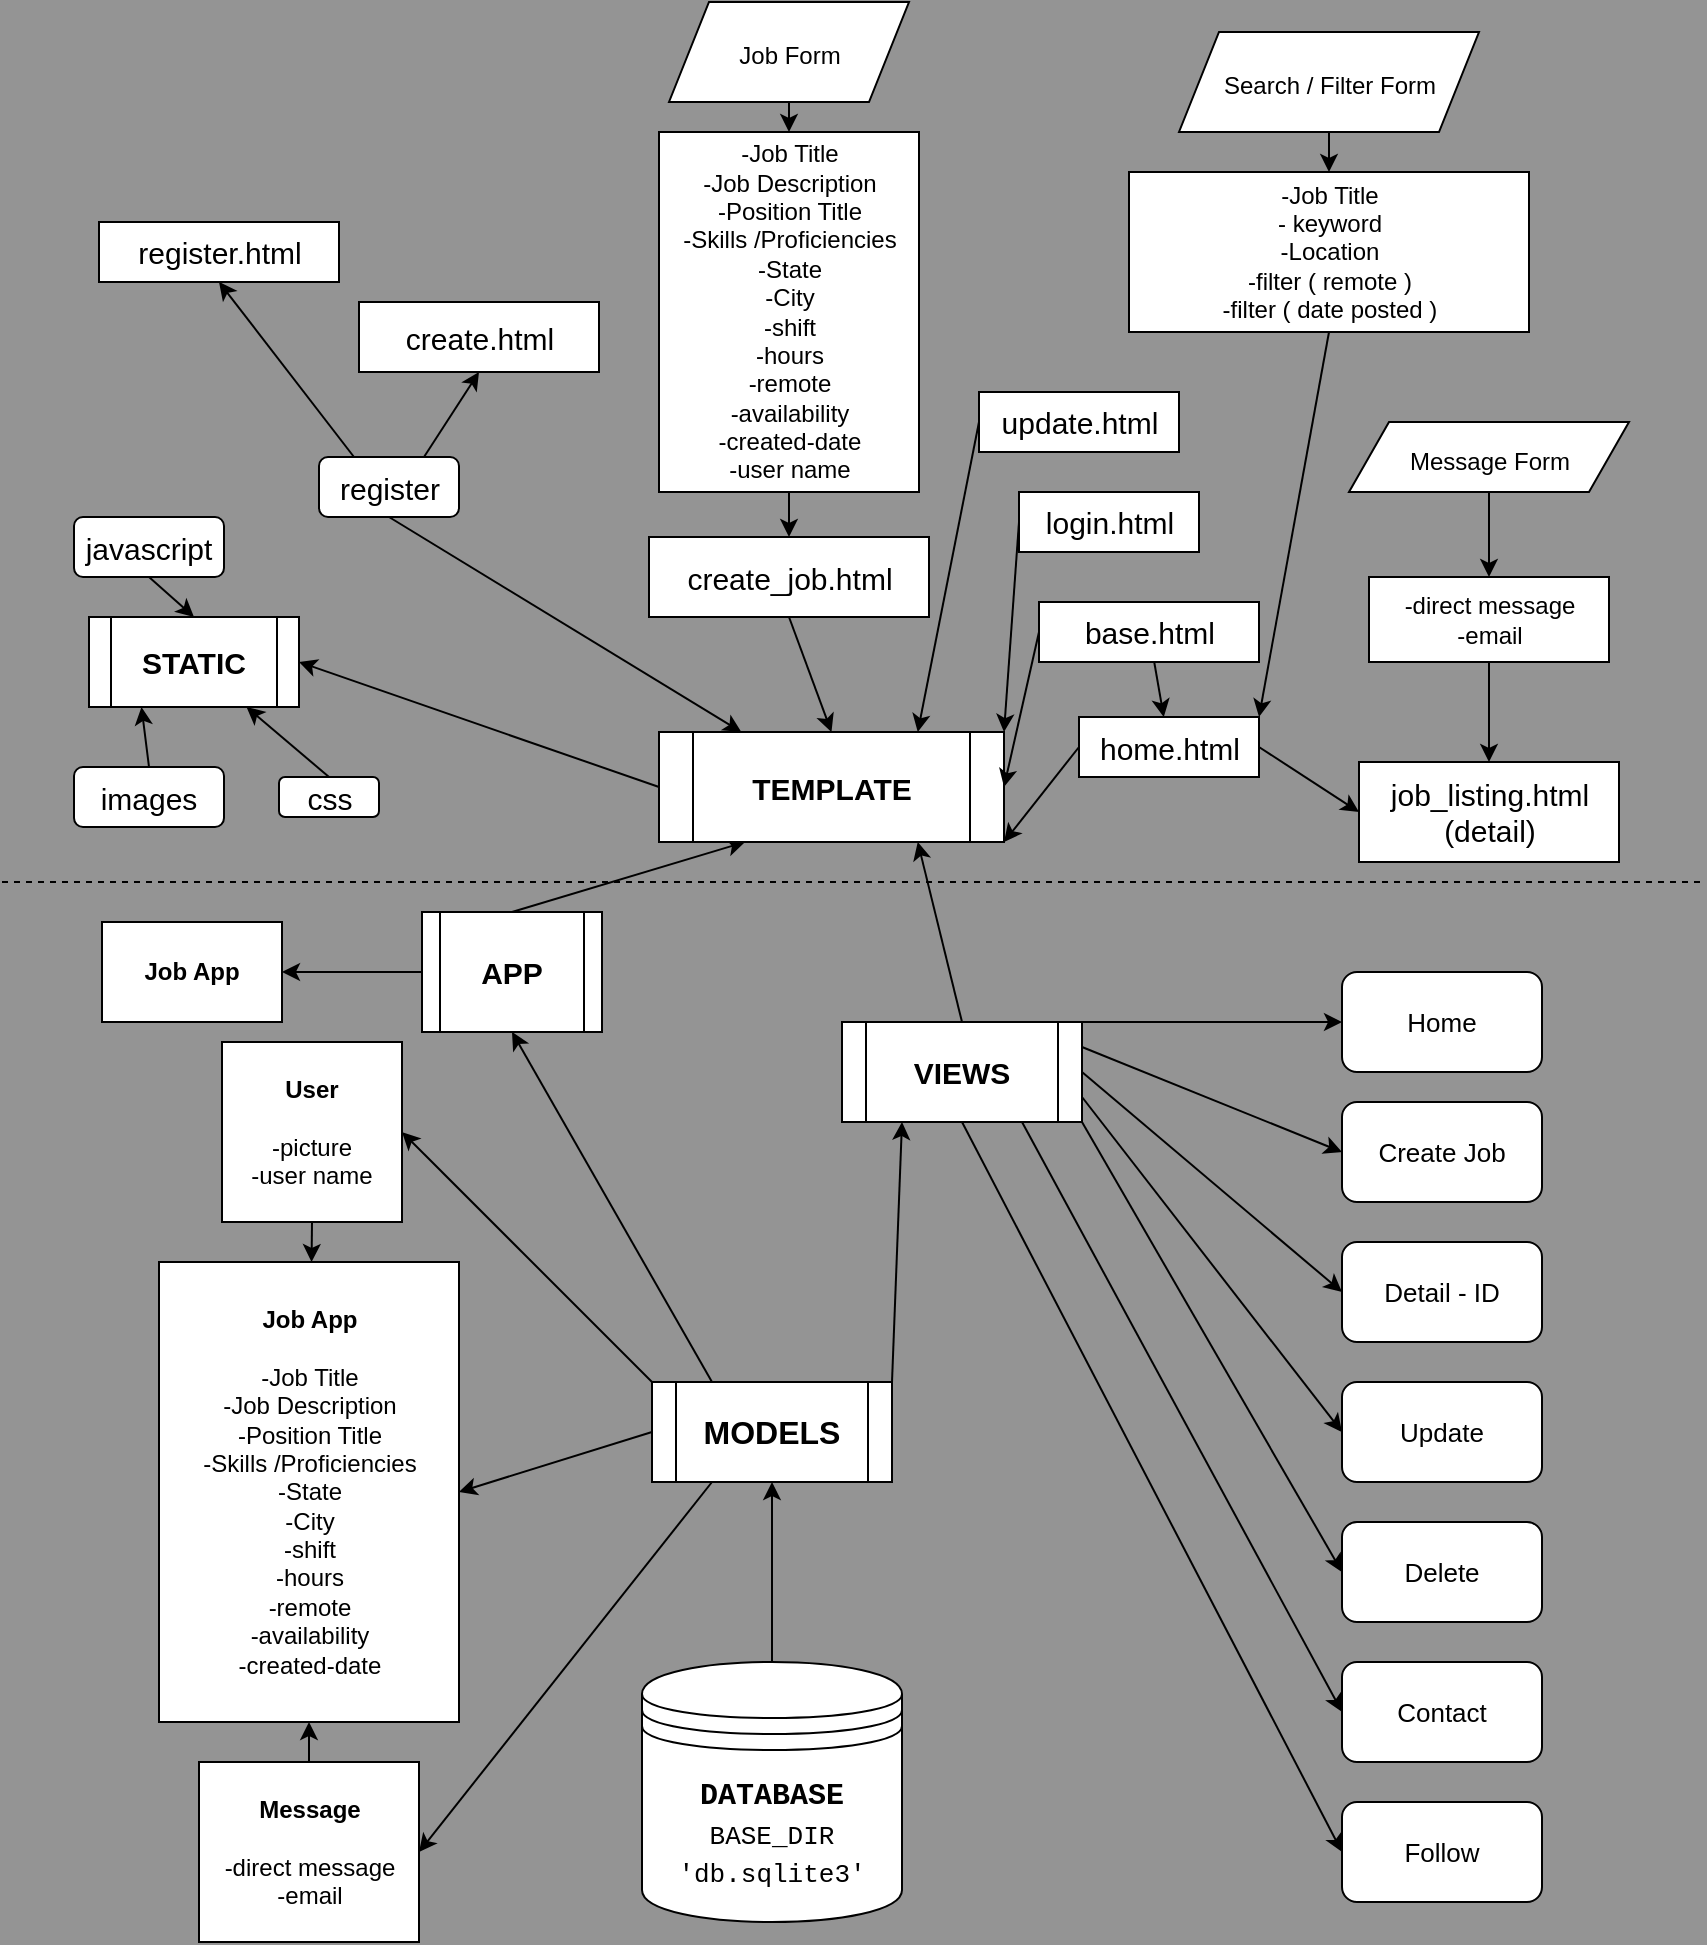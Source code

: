 <mxfile>
    <diagram id="F0GllWPKh_XA4dY3KKtw" name="Page-1">
        <mxGraphModel dx="1068" dy="917" grid="1" gridSize="10" guides="1" tooltips="1" connect="1" arrows="1" fold="1" page="1" pageScale="1" pageWidth="850" pageHeight="1100" background="#949494" math="0" shadow="0">
            <root>
                <mxCell id="0"/>
                <mxCell id="1" parent="0"/>
                <mxCell id="54" style="edgeStyle=none;html=1;exitX=0.5;exitY=0;exitDx=0;exitDy=0;fontSize=15;" parent="1" source="2" target="14" edge="1">
                    <mxGeometry relative="1" as="geometry"/>
                </mxCell>
                <mxCell id="2" value="&lt;div style=&quot;font-family: &amp;#34;consolas&amp;#34; , &amp;#34;courier new&amp;#34; , monospace ; line-height: 19px&quot;&gt;&lt;div&gt;&lt;b&gt;&lt;font style=&quot;font-size: 15px&quot; color=&quot;#000000&quot;&gt;DATABASE&lt;/font&gt;&lt;/b&gt;&lt;/div&gt;&lt;div style=&quot;font-size: 13px&quot;&gt;&lt;font color=&quot;#000000&quot;&gt;BASE_DIR 'db.sqlite3'&lt;/font&gt;&lt;/div&gt;&lt;/div&gt;" style="shape=datastore;whiteSpace=wrap;html=1;" parent="1" vertex="1">
                    <mxGeometry x="320" y="870" width="130" height="130" as="geometry"/>
                </mxCell>
                <mxCell id="9" value="&lt;b&gt;Job App&lt;br&gt;&lt;br&gt;&lt;/b&gt;&lt;span&gt;-Job Title&lt;br&gt;-Job Description&lt;br&gt;-Position Title&lt;br&gt;-Skills /Proficiencies&lt;br&gt;-State&lt;br&gt;-City&lt;br&gt;-shift&lt;br&gt;-hours&lt;br&gt;-remote&lt;br&gt;-availability&lt;br&gt;-created-date&lt;br&gt;&lt;/span&gt;" style="rounded=0;whiteSpace=wrap;html=1;rotation=0;" parent="1" vertex="1">
                    <mxGeometry x="78.5" y="670" width="150" height="230" as="geometry"/>
                </mxCell>
                <mxCell id="134" value="" style="edgeStyle=none;html=1;" parent="1" source="13" target="88" edge="1">
                    <mxGeometry relative="1" as="geometry"/>
                </mxCell>
                <mxCell id="13" value="-direct message&lt;br&gt;-email" style="rounded=0;whiteSpace=wrap;html=1;rotation=0;" parent="1" vertex="1">
                    <mxGeometry x="683.5" y="327.5" width="120" height="42.5" as="geometry"/>
                </mxCell>
                <mxCell id="52" style="edgeStyle=none;html=1;exitX=0;exitY=0.5;exitDx=0;exitDy=0;entryX=1;entryY=0.5;entryDx=0;entryDy=0;fontSize=15;" parent="1" source="14" target="9" edge="1">
                    <mxGeometry relative="1" as="geometry"/>
                </mxCell>
                <mxCell id="55" style="edgeStyle=none;html=1;exitX=0.25;exitY=0;exitDx=0;exitDy=0;entryX=0.5;entryY=1;entryDx=0;entryDy=0;fontSize=15;" parent="1" source="14" target="15" edge="1">
                    <mxGeometry relative="1" as="geometry"/>
                </mxCell>
                <mxCell id="56" style="edgeStyle=none;html=1;exitX=1;exitY=0;exitDx=0;exitDy=0;entryX=0.25;entryY=1;entryDx=0;entryDy=0;fontSize=15;" parent="1" source="14" target="16" edge="1">
                    <mxGeometry relative="1" as="geometry"/>
                </mxCell>
                <mxCell id="128" style="edgeStyle=none;html=1;exitX=0.25;exitY=1;exitDx=0;exitDy=0;entryX=1;entryY=0.5;entryDx=0;entryDy=0;" parent="1" source="14" target="127" edge="1">
                    <mxGeometry relative="1" as="geometry"/>
                </mxCell>
                <mxCell id="129" style="edgeStyle=none;html=1;exitX=0;exitY=0;exitDx=0;exitDy=0;entryX=1;entryY=0.5;entryDx=0;entryDy=0;" parent="1" source="14" target="22" edge="1">
                    <mxGeometry relative="1" as="geometry"/>
                </mxCell>
                <mxCell id="14" value="&lt;b&gt;&lt;font style=&quot;font-size: 16px&quot;&gt;MODELS&lt;/font&gt;&lt;/b&gt;" style="shape=process;whiteSpace=wrap;html=1;backgroundOutline=1;labelBackgroundColor=none;fontSize=13;" parent="1" vertex="1">
                    <mxGeometry x="325" y="730" width="120" height="50" as="geometry"/>
                </mxCell>
                <mxCell id="57" style="edgeStyle=none;html=1;exitX=0;exitY=0.5;exitDx=0;exitDy=0;fontSize=15;" parent="1" source="15" target="18" edge="1">
                    <mxGeometry relative="1" as="geometry"/>
                </mxCell>
                <mxCell id="70" style="edgeStyle=none;html=1;exitX=0.5;exitY=0;exitDx=0;exitDy=0;entryX=0.25;entryY=1;entryDx=0;entryDy=0;fontSize=15;" parent="1" source="15" target="17" edge="1">
                    <mxGeometry relative="1" as="geometry"/>
                </mxCell>
                <mxCell id="15" value="&lt;b&gt;&lt;font style=&quot;font-size: 15px&quot;&gt;APP&lt;/font&gt;&lt;/b&gt;" style="shape=process;whiteSpace=wrap;html=1;backgroundOutline=1;labelBackgroundColor=none;fontSize=13;" parent="1" vertex="1">
                    <mxGeometry x="210" y="495" width="90" height="60" as="geometry"/>
                </mxCell>
                <mxCell id="58" style="edgeStyle=none;html=1;exitX=1;exitY=0;exitDx=0;exitDy=0;entryX=0;entryY=0.5;entryDx=0;entryDy=0;fontSize=15;" parent="1" source="16" target="21" edge="1">
                    <mxGeometry relative="1" as="geometry"/>
                </mxCell>
                <mxCell id="59" style="edgeStyle=none;html=1;exitX=1;exitY=0.25;exitDx=0;exitDy=0;entryX=0;entryY=0.5;entryDx=0;entryDy=0;fontSize=15;" parent="1" source="16" target="25" edge="1">
                    <mxGeometry relative="1" as="geometry"/>
                </mxCell>
                <mxCell id="60" style="edgeStyle=none;html=1;exitX=1;exitY=0.5;exitDx=0;exitDy=0;entryX=0;entryY=0.5;entryDx=0;entryDy=0;fontSize=15;" parent="1" source="16" target="26" edge="1">
                    <mxGeometry relative="1" as="geometry"/>
                </mxCell>
                <mxCell id="61" style="edgeStyle=none;html=1;exitX=1;exitY=0.75;exitDx=0;exitDy=0;entryX=0;entryY=0.5;entryDx=0;entryDy=0;fontSize=15;" parent="1" source="16" target="27" edge="1">
                    <mxGeometry relative="1" as="geometry"/>
                </mxCell>
                <mxCell id="62" style="edgeStyle=none;html=1;exitX=1;exitY=1;exitDx=0;exitDy=0;entryX=0;entryY=0.5;entryDx=0;entryDy=0;fontSize=15;" parent="1" source="16" target="28" edge="1">
                    <mxGeometry relative="1" as="geometry"/>
                </mxCell>
                <mxCell id="63" style="edgeStyle=none;html=1;exitX=0.75;exitY=1;exitDx=0;exitDy=0;entryX=0;entryY=0.5;entryDx=0;entryDy=0;fontSize=15;" parent="1" source="16" target="29" edge="1">
                    <mxGeometry relative="1" as="geometry"/>
                </mxCell>
                <mxCell id="64" style="edgeStyle=none;html=1;exitX=0.5;exitY=1;exitDx=0;exitDy=0;entryX=0;entryY=0.5;entryDx=0;entryDy=0;fontSize=15;" parent="1" source="16" target="30" edge="1">
                    <mxGeometry relative="1" as="geometry"/>
                </mxCell>
                <mxCell id="71" style="edgeStyle=none;html=1;exitX=0.5;exitY=0;exitDx=0;exitDy=0;entryX=0.75;entryY=1;entryDx=0;entryDy=0;fontSize=15;" parent="1" source="16" target="17" edge="1">
                    <mxGeometry relative="1" as="geometry"/>
                </mxCell>
                <mxCell id="16" value="&lt;b&gt;&lt;font style=&quot;font-size: 15px&quot;&gt;VIEWS&lt;/font&gt;&lt;/b&gt;" style="shape=process;whiteSpace=wrap;html=1;backgroundOutline=1;labelBackgroundColor=none;fontSize=13;" parent="1" vertex="1">
                    <mxGeometry x="420" y="550" width="120" height="50" as="geometry"/>
                </mxCell>
                <mxCell id="94" style="edgeStyle=none;html=1;fontSize=15;exitX=0;exitY=0.5;exitDx=0;exitDy=0;" parent="1" source="17" edge="1">
                    <mxGeometry relative="1" as="geometry">
                        <mxPoint x="313.5" y="385" as="sourcePoint"/>
                        <mxPoint x="148.5" y="370" as="targetPoint"/>
                        <Array as="points"/>
                    </mxGeometry>
                </mxCell>
                <mxCell id="17" value="&lt;b&gt;&lt;font style=&quot;font-size: 15px&quot;&gt;TEMPLATE&lt;/font&gt;&lt;/b&gt;" style="shape=process;whiteSpace=wrap;html=1;backgroundOutline=1;labelBackgroundColor=none;fontSize=13;" parent="1" vertex="1">
                    <mxGeometry x="328.5" y="405" width="172.5" height="55" as="geometry"/>
                </mxCell>
                <mxCell id="18" value="&lt;b&gt;Job App&lt;/b&gt;" style="rounded=0;whiteSpace=wrap;html=1;rotation=0;" parent="1" vertex="1">
                    <mxGeometry x="50" y="500" width="90" height="50" as="geometry"/>
                </mxCell>
                <mxCell id="21" value="Home" style="rounded=1;whiteSpace=wrap;html=1;labelBackgroundColor=none;fontSize=13;" parent="1" vertex="1">
                    <mxGeometry x="670" y="525" width="100" height="50" as="geometry"/>
                </mxCell>
                <mxCell id="44" style="edgeStyle=none;html=1;exitX=0.5;exitY=1;exitDx=0;exitDy=0;fontSize=15;" parent="1" source="22" target="9" edge="1">
                    <mxGeometry relative="1" as="geometry"/>
                </mxCell>
                <mxCell id="22" value="&lt;b&gt;User&lt;br&gt;&lt;br&gt;&lt;/b&gt;&lt;span&gt;-picture&lt;br&gt;-user name&lt;br&gt;&lt;/span&gt;" style="rounded=0;whiteSpace=wrap;html=1;rotation=0;" parent="1" vertex="1">
                    <mxGeometry x="110" y="560" width="90" height="90" as="geometry"/>
                </mxCell>
                <mxCell id="25" value="Create Job" style="rounded=1;whiteSpace=wrap;html=1;labelBackgroundColor=none;fontSize=13;" parent="1" vertex="1">
                    <mxGeometry x="670" y="590" width="100" height="50" as="geometry"/>
                </mxCell>
                <mxCell id="26" value="Detail - ID" style="rounded=1;whiteSpace=wrap;html=1;labelBackgroundColor=none;fontSize=13;" parent="1" vertex="1">
                    <mxGeometry x="670" y="660" width="100" height="50" as="geometry"/>
                </mxCell>
                <mxCell id="27" value="Update" style="rounded=1;whiteSpace=wrap;html=1;labelBackgroundColor=none;fontSize=13;" parent="1" vertex="1">
                    <mxGeometry x="670" y="730" width="100" height="50" as="geometry"/>
                </mxCell>
                <mxCell id="28" value="Delete" style="rounded=1;whiteSpace=wrap;html=1;labelBackgroundColor=none;fontSize=13;" parent="1" vertex="1">
                    <mxGeometry x="670" y="800" width="100" height="50" as="geometry"/>
                </mxCell>
                <mxCell id="29" value="Contact" style="rounded=1;whiteSpace=wrap;html=1;labelBackgroundColor=none;fontSize=13;" parent="1" vertex="1">
                    <mxGeometry x="670" y="870" width="100" height="50" as="geometry"/>
                </mxCell>
                <mxCell id="30" value="Follow" style="rounded=1;whiteSpace=wrap;html=1;labelBackgroundColor=none;fontSize=13;" parent="1" vertex="1">
                    <mxGeometry x="670" y="940" width="100" height="50" as="geometry"/>
                </mxCell>
                <mxCell id="31" value="&lt;b&gt;&lt;font style=&quot;font-size: 15px&quot;&gt;STATIC&lt;/font&gt;&lt;/b&gt;" style="shape=process;whiteSpace=wrap;html=1;backgroundOutline=1;labelBackgroundColor=none;fontSize=13;" parent="1" vertex="1">
                    <mxGeometry x="43.5" y="347.5" width="105" height="45" as="geometry"/>
                </mxCell>
                <mxCell id="105" style="edgeStyle=none;html=1;exitX=0.5;exitY=1;exitDx=0;exitDy=0;entryX=0;entryY=0.5;entryDx=0;entryDy=0;fontSize=15;" parent="1" source="35" target="131" edge="1">
                    <mxGeometry relative="1" as="geometry">
                        <mxPoint x="493.5" y="100" as="targetPoint"/>
                    </mxGeometry>
                </mxCell>
                <mxCell id="35" value="&lt;span style=&quot;font-size: 12px&quot;&gt;Job Form&lt;/span&gt;" style="shape=parallelogram;perimeter=parallelogramPerimeter;whiteSpace=wrap;html=1;fixedSize=1;labelBackgroundColor=none;fontSize=15;size=20;" parent="1" vertex="1">
                    <mxGeometry x="333.5" y="40" width="120" height="50" as="geometry"/>
                </mxCell>
                <mxCell id="110" style="edgeStyle=none;html=1;exitX=0.5;exitY=1;exitDx=0;exitDy=0;entryX=0.5;entryY=0;entryDx=0;entryDy=0;fontSize=15;" parent="1" source="38" target="39" edge="1">
                    <mxGeometry relative="1" as="geometry"/>
                </mxCell>
                <mxCell id="38" value="&lt;span style=&quot;font-size: 12px&quot;&gt;Search / Filter Form&lt;/span&gt;" style="shape=parallelogram;perimeter=parallelogramPerimeter;whiteSpace=wrap;html=1;fixedSize=1;labelBackgroundColor=none;fontSize=15;size=20;" parent="1" vertex="1">
                    <mxGeometry x="588.5" y="55" width="150" height="50" as="geometry"/>
                </mxCell>
                <mxCell id="123" style="edgeStyle=none;html=1;exitX=0.5;exitY=1;exitDx=0;exitDy=0;entryX=1;entryY=0;entryDx=0;entryDy=0;fontSize=15;" parent="1" source="39" target="85" edge="1">
                    <mxGeometry relative="1" as="geometry"/>
                </mxCell>
                <mxCell id="39" value="&lt;span&gt;-Job Title&lt;br&gt;- keyword&lt;br&gt;-Location&lt;br&gt;-filter ( remote )&lt;br&gt;-filter ( date posted )&lt;br&gt;&lt;/span&gt;" style="rounded=0;whiteSpace=wrap;html=1;rotation=0;" parent="1" vertex="1">
                    <mxGeometry x="563.5" y="125" width="200" height="80" as="geometry"/>
                </mxCell>
                <mxCell id="107" style="edgeStyle=none;html=1;exitX=0.5;exitY=1;exitDx=0;exitDy=0;entryX=0.5;entryY=0;entryDx=0;entryDy=0;fontSize=15;" parent="1" source="40" target="13" edge="1">
                    <mxGeometry relative="1" as="geometry"/>
                </mxCell>
                <mxCell id="40" value="&lt;span style=&quot;font-size: 12px&quot;&gt;Message Form&lt;/span&gt;" style="shape=parallelogram;perimeter=parallelogramPerimeter;whiteSpace=wrap;html=1;fixedSize=1;labelBackgroundColor=none;fontSize=15;size=20;" parent="1" vertex="1">
                    <mxGeometry x="673.5" y="250" width="140" height="35" as="geometry"/>
                </mxCell>
                <mxCell id="69" value="" style="endArrow=none;dashed=1;html=1;fontSize=15;" parent="1" edge="1">
                    <mxGeometry width="50" height="50" relative="1" as="geometry">
                        <mxPoint y="480" as="sourcePoint"/>
                        <mxPoint x="850" y="480" as="targetPoint"/>
                    </mxGeometry>
                </mxCell>
                <mxCell id="98" style="edgeStyle=none;html=1;exitX=0.5;exitY=0;exitDx=0;exitDy=0;entryX=0.75;entryY=1;entryDx=0;entryDy=0;fontSize=15;" parent="1" source="72" target="31" edge="1">
                    <mxGeometry relative="1" as="geometry"/>
                </mxCell>
                <mxCell id="72" value="css" style="rounded=1;whiteSpace=wrap;html=1;labelBackgroundColor=none;fontSize=15;" parent="1" vertex="1">
                    <mxGeometry x="138.5" y="427.5" width="50" height="20" as="geometry"/>
                </mxCell>
                <mxCell id="97" style="edgeStyle=none;html=1;exitX=0.5;exitY=0;exitDx=0;exitDy=0;fontSize=15;entryX=0.25;entryY=1;entryDx=0;entryDy=0;" parent="1" source="73" target="31" edge="1">
                    <mxGeometry relative="1" as="geometry">
                        <mxPoint x="93.5" y="407.5" as="targetPoint"/>
                    </mxGeometry>
                </mxCell>
                <mxCell id="73" value="images" style="rounded=1;whiteSpace=wrap;html=1;labelBackgroundColor=none;fontSize=15;" parent="1" vertex="1">
                    <mxGeometry x="36" y="422.5" width="75" height="30" as="geometry"/>
                </mxCell>
                <mxCell id="118" style="edgeStyle=none;html=1;exitX=0;exitY=0.5;exitDx=0;exitDy=0;entryX=1;entryY=0.5;entryDx=0;entryDy=0;fontSize=15;" parent="1" source="84" target="17" edge="1">
                    <mxGeometry relative="1" as="geometry"/>
                </mxCell>
                <mxCell id="133" style="edgeStyle=none;html=1;" parent="1" source="84" target="85" edge="1">
                    <mxGeometry relative="1" as="geometry"/>
                </mxCell>
                <mxCell id="84" value="base.html" style="rounded=0;whiteSpace=wrap;html=1;labelBackgroundColor=none;fontSize=15;" parent="1" vertex="1">
                    <mxGeometry x="518.5" y="340" width="110" height="30" as="geometry"/>
                </mxCell>
                <mxCell id="113" style="edgeStyle=none;html=1;exitX=0;exitY=0.5;exitDx=0;exitDy=0;entryX=1;entryY=1;entryDx=0;entryDy=0;fontSize=15;" parent="1" source="85" target="17" edge="1">
                    <mxGeometry relative="1" as="geometry"/>
                </mxCell>
                <mxCell id="114" style="edgeStyle=none;html=1;exitX=1;exitY=0.5;exitDx=0;exitDy=0;entryX=0;entryY=0.5;entryDx=0;entryDy=0;fontSize=15;" parent="1" source="85" target="88" edge="1">
                    <mxGeometry relative="1" as="geometry"/>
                </mxCell>
                <mxCell id="85" value="home.html" style="rounded=0;whiteSpace=wrap;html=1;labelBackgroundColor=none;fontSize=15;" parent="1" vertex="1">
                    <mxGeometry x="538.5" y="397.5" width="90" height="30" as="geometry"/>
                </mxCell>
                <mxCell id="86" value="create.html" style="rounded=0;whiteSpace=wrap;html=1;labelBackgroundColor=none;fontSize=15;" parent="1" vertex="1">
                    <mxGeometry x="178.5" y="190" width="120" height="35" as="geometry"/>
                </mxCell>
                <mxCell id="116" style="edgeStyle=none;html=1;exitX=0;exitY=0.5;exitDx=0;exitDy=0;entryX=0.75;entryY=0;entryDx=0;entryDy=0;fontSize=15;" parent="1" source="87" target="17" edge="1">
                    <mxGeometry relative="1" as="geometry"/>
                </mxCell>
                <mxCell id="87" value="update.html" style="rounded=0;whiteSpace=wrap;html=1;labelBackgroundColor=none;fontSize=15;" parent="1" vertex="1">
                    <mxGeometry x="488.5" y="235" width="100" height="30" as="geometry"/>
                </mxCell>
                <mxCell id="88" value="job_listing.html (detail)" style="rounded=0;whiteSpace=wrap;html=1;labelBackgroundColor=none;fontSize=15;" parent="1" vertex="1">
                    <mxGeometry x="678.5" y="420" width="130" height="50" as="geometry"/>
                </mxCell>
                <mxCell id="103" style="edgeStyle=none;html=1;exitX=0.25;exitY=0;exitDx=0;exitDy=0;entryX=0.5;entryY=1;entryDx=0;entryDy=0;fontSize=15;" parent="1" source="99" target="100" edge="1">
                    <mxGeometry relative="1" as="geometry"/>
                </mxCell>
                <mxCell id="104" style="edgeStyle=none;html=1;exitX=0.75;exitY=0;exitDx=0;exitDy=0;entryX=0.5;entryY=1;entryDx=0;entryDy=0;fontSize=15;" parent="1" source="99" target="86" edge="1">
                    <mxGeometry relative="1" as="geometry"/>
                </mxCell>
                <mxCell id="136" style="edgeStyle=none;html=1;exitX=0.5;exitY=1;exitDx=0;exitDy=0;" parent="1" source="99" target="17" edge="1">
                    <mxGeometry relative="1" as="geometry"/>
                </mxCell>
                <mxCell id="99" value="register" style="rounded=1;whiteSpace=wrap;html=1;labelBackgroundColor=none;fontSize=15;" parent="1" vertex="1">
                    <mxGeometry x="158.5" y="267.5" width="70" height="30" as="geometry"/>
                </mxCell>
                <mxCell id="100" value="register.html" style="rounded=0;whiteSpace=wrap;html=1;labelBackgroundColor=none;fontSize=15;" parent="1" vertex="1">
                    <mxGeometry x="48.5" y="150" width="120" height="30" as="geometry"/>
                </mxCell>
                <mxCell id="117" style="edgeStyle=none;html=1;exitX=0;exitY=0.5;exitDx=0;exitDy=0;entryX=1;entryY=0;entryDx=0;entryDy=0;fontSize=15;" parent="1" source="101" target="17" edge="1">
                    <mxGeometry relative="1" as="geometry"/>
                </mxCell>
                <mxCell id="101" value="login.html" style="rounded=0;whiteSpace=wrap;html=1;labelBackgroundColor=none;fontSize=15;" parent="1" vertex="1">
                    <mxGeometry x="508.5" y="285" width="90" height="30" as="geometry"/>
                </mxCell>
                <mxCell id="115" style="edgeStyle=none;html=1;exitX=0.5;exitY=1;exitDx=0;exitDy=0;entryX=0.5;entryY=0;entryDx=0;entryDy=0;fontSize=15;" parent="1" source="111" target="17" edge="1">
                    <mxGeometry relative="1" as="geometry"/>
                </mxCell>
                <mxCell id="111" value="create_job.html" style="rounded=0;whiteSpace=wrap;html=1;labelBackgroundColor=none;fontSize=15;" parent="1" vertex="1">
                    <mxGeometry x="323.5" y="307.5" width="140" height="40" as="geometry"/>
                </mxCell>
                <mxCell id="126" style="edgeStyle=none;html=1;exitX=0.5;exitY=1;exitDx=0;exitDy=0;entryX=0.5;entryY=0;entryDx=0;entryDy=0;" parent="1" source="125" target="31" edge="1">
                    <mxGeometry relative="1" as="geometry"/>
                </mxCell>
                <mxCell id="125" value="javascript" style="rounded=1;whiteSpace=wrap;html=1;labelBackgroundColor=none;fontSize=15;" parent="1" vertex="1">
                    <mxGeometry x="36" y="297.5" width="75" height="30" as="geometry"/>
                </mxCell>
                <mxCell id="130" style="edgeStyle=none;html=1;exitX=0.5;exitY=0;exitDx=0;exitDy=0;entryX=0.5;entryY=1;entryDx=0;entryDy=0;" parent="1" source="127" target="9" edge="1">
                    <mxGeometry relative="1" as="geometry"/>
                </mxCell>
                <mxCell id="127" value="&lt;b&gt;Message&lt;br&gt;&lt;br&gt;&lt;/b&gt;&lt;span&gt;-direct message&lt;br&gt;-email&lt;br&gt;&lt;/span&gt;" style="rounded=0;whiteSpace=wrap;html=1;rotation=0;" parent="1" vertex="1">
                    <mxGeometry x="98.5" y="920" width="110" height="90" as="geometry"/>
                </mxCell>
                <mxCell id="132" style="edgeStyle=none;html=1;exitX=1;exitY=0.5;exitDx=0;exitDy=0;entryX=0.5;entryY=0;entryDx=0;entryDy=0;" parent="1" source="131" target="111" edge="1">
                    <mxGeometry relative="1" as="geometry"/>
                </mxCell>
                <mxCell id="131" value="&lt;span&gt;-Job Title&lt;/span&gt;&lt;br&gt;&lt;span&gt;-Job Description&lt;/span&gt;&lt;br&gt;&lt;span&gt;-Position Title&lt;/span&gt;&lt;br&gt;&lt;span&gt;-Skills /Proficiencies&lt;/span&gt;&lt;br&gt;&lt;span&gt;-State&lt;/span&gt;&lt;br&gt;&lt;span&gt;-City&lt;/span&gt;&lt;br&gt;&lt;span&gt;-shift&lt;/span&gt;&lt;br&gt;&lt;span&gt;-hours&lt;/span&gt;&lt;br&gt;&lt;span&gt;-remote&lt;/span&gt;&lt;br&gt;&lt;span&gt;-availability&lt;/span&gt;&lt;br&gt;&lt;span&gt;-created-date&lt;/span&gt;&lt;br&gt;&lt;span&gt;-user name&lt;/span&gt;" style="rounded=0;whiteSpace=wrap;html=1;direction=south;" parent="1" vertex="1">
                    <mxGeometry x="328.5" y="105" width="130" height="180" as="geometry"/>
                </mxCell>
            </root>
        </mxGraphModel>
    </diagram>
</mxfile>